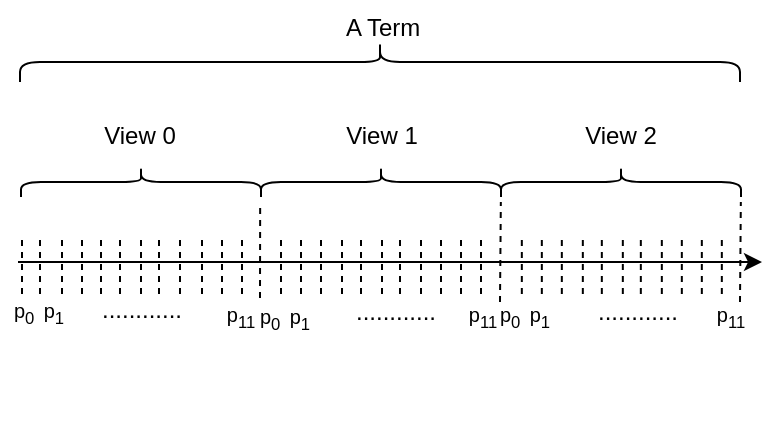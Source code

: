 <mxfile version="10.7.5" type="github"><diagram id="zgskr8rWmAI7nZ5oI1WV" name="Page-1"><mxGraphModel dx="465" dy="264" grid="1" gridSize="10" guides="1" tooltips="1" connect="1" arrows="1" fold="1" page="1" pageScale="1" pageWidth="850" pageHeight="1100" math="0" shadow="0"><root><mxCell id="0"/><mxCell id="1" parent="0"/><mxCell id="pENLTloQAE79HkyMmiLk-13" value="" style="group" parent="1" vertex="1" connectable="0"><mxGeometry x="38" y="90" width="374.913" height="200" as="geometry"/></mxCell><mxCell id="pENLTloQAE79HkyMmiLk-3" value="" style="endArrow=classic;html=1;" parent="pENLTloQAE79HkyMmiLk-13" edge="1"><mxGeometry width="50" height="50" relative="1" as="geometry"><mxPoint y="120" as="sourcePoint"/><mxPoint x="372" y="120" as="targetPoint"/></mxGeometry></mxCell><mxCell id="pENLTloQAE79HkyMmiLk-4" value="" style="endArrow=none;dashed=1;html=1;" parent="pENLTloQAE79HkyMmiLk-13" edge="1"><mxGeometry width="50" height="50" relative="1" as="geometry"><mxPoint x="121" y="138" as="sourcePoint"/><mxPoint x="121.085" y="90" as="targetPoint"/></mxGeometry></mxCell><mxCell id="pENLTloQAE79HkyMmiLk-6" value="" style="endArrow=none;dashed=1;html=1;" parent="pENLTloQAE79HkyMmiLk-13" edge="1"><mxGeometry width="50" height="50" relative="1" as="geometry"><mxPoint x="241" y="140" as="sourcePoint"/><mxPoint x="241.419" y="90" as="targetPoint"/></mxGeometry></mxCell><mxCell id="pENLTloQAE79HkyMmiLk-7" value="" style="shape=curlyBracket;whiteSpace=wrap;html=1;rounded=1;rotation=90;" parent="pENLTloQAE79HkyMmiLk-13" vertex="1"><mxGeometry x="54" y="20" width="15" height="120" as="geometry"/></mxCell><mxCell id="pENLTloQAE79HkyMmiLk-8" value="" style="shape=curlyBracket;whiteSpace=wrap;html=1;rounded=1;rotation=90;" parent="pENLTloQAE79HkyMmiLk-13" vertex="1"><mxGeometry x="294" y="20" width="15" height="120" as="geometry"/></mxCell><mxCell id="pENLTloQAE79HkyMmiLk-9" value="" style="shape=curlyBracket;whiteSpace=wrap;html=1;rounded=1;rotation=90;" parent="pENLTloQAE79HkyMmiLk-13" vertex="1"><mxGeometry x="174" y="20" width="15" height="120" as="geometry"/></mxCell><mxCell id="pENLTloQAE79HkyMmiLk-10" value="View 0" style="text;html=1;strokeColor=none;fillColor=none;align=center;verticalAlign=middle;whiteSpace=wrap;rounded=0;" parent="pENLTloQAE79HkyMmiLk-13" vertex="1"><mxGeometry x="38.5" y="47" width="44" height="20" as="geometry"/></mxCell><mxCell id="pENLTloQAE79HkyMmiLk-11" value="View 1" style="text;html=1;strokeColor=none;fillColor=none;align=center;verticalAlign=middle;whiteSpace=wrap;rounded=0;" parent="pENLTloQAE79HkyMmiLk-13" vertex="1"><mxGeometry x="159.5" y="47" width="44" height="20" as="geometry"/></mxCell><mxCell id="pENLTloQAE79HkyMmiLk-12" value="View 2" style="text;html=1;strokeColor=none;fillColor=none;align=center;verticalAlign=middle;whiteSpace=wrap;rounded=0;" parent="pENLTloQAE79HkyMmiLk-13" vertex="1"><mxGeometry x="275" y="47" width="53" height="20" as="geometry"/></mxCell><mxCell id="pENLTloQAE79HkyMmiLk-16" value="" style="endArrow=none;dashed=1;html=1;" parent="pENLTloQAE79HkyMmiLk-13" edge="1"><mxGeometry width="50" height="50" relative="1" as="geometry"><mxPoint x="11" y="136" as="sourcePoint"/><mxPoint x="11" y="106" as="targetPoint"/></mxGeometry></mxCell><mxCell id="pENLTloQAE79HkyMmiLk-21" value="" style="endArrow=none;dashed=1;html=1;" parent="pENLTloQAE79HkyMmiLk-13" edge="1"><mxGeometry width="50" height="50" relative="1" as="geometry"><mxPoint x="41.5" y="136" as="sourcePoint"/><mxPoint x="41.5" y="106" as="targetPoint"/></mxGeometry></mxCell><mxCell id="pENLTloQAE79HkyMmiLk-23" value="" style="endArrow=none;dashed=1;html=1;" parent="pENLTloQAE79HkyMmiLk-13" edge="1"><mxGeometry width="50" height="50" relative="1" as="geometry"><mxPoint x="51" y="136" as="sourcePoint"/><mxPoint x="51" y="106" as="targetPoint"/></mxGeometry></mxCell><mxCell id="pENLTloQAE79HkyMmiLk-24" value="" style="endArrow=none;dashed=1;html=1;" parent="pENLTloQAE79HkyMmiLk-13" edge="1"><mxGeometry width="50" height="50" relative="1" as="geometry"><mxPoint x="81" y="136" as="sourcePoint"/><mxPoint x="81" y="106" as="targetPoint"/></mxGeometry></mxCell><mxCell id="pENLTloQAE79HkyMmiLk-25" value="" style="endArrow=none;dashed=1;html=1;" parent="pENLTloQAE79HkyMmiLk-13" edge="1"><mxGeometry width="50" height="50" relative="1" as="geometry"><mxPoint x="61.5" y="136" as="sourcePoint"/><mxPoint x="61.5" y="106" as="targetPoint"/></mxGeometry></mxCell><mxCell id="pENLTloQAE79HkyMmiLk-26" value="" style="endArrow=none;dashed=1;html=1;" parent="pENLTloQAE79HkyMmiLk-13" edge="1"><mxGeometry width="50" height="50" relative="1" as="geometry"><mxPoint x="70.5" y="136" as="sourcePoint"/><mxPoint x="70.5" y="106" as="targetPoint"/></mxGeometry></mxCell><mxCell id="pENLTloQAE79HkyMmiLk-35" value="" style="shape=curlyBracket;whiteSpace=wrap;html=1;rounded=1;rotation=90;" parent="pENLTloQAE79HkyMmiLk-13" vertex="1"><mxGeometry x="171" y="-160" width="20" height="360" as="geometry"/></mxCell><mxCell id="pENLTloQAE79HkyMmiLk-34" value="&lt;font style=&quot;font-size: 10px&quot;&gt;p&lt;sub&gt;0&amp;nbsp; &lt;/sub&gt;p&lt;sub&gt;1 &lt;br style=&quot;font-size: 10px&quot;&gt;&lt;/sub&gt;&lt;/font&gt;" style="text;html=1;strokeColor=none;fillColor=none;align=center;verticalAlign=middle;whiteSpace=wrap;rounded=0;" parent="pENLTloQAE79HkyMmiLk-13" vertex="1"><mxGeometry x="-9" y="134" width="39" height="20" as="geometry"/></mxCell><mxCell id="pENLTloQAE79HkyMmiLk-56" value="............" style="text;html=1;" parent="pENLTloQAE79HkyMmiLk-13" vertex="1"><mxGeometry x="40" y="130" width="28" height="30" as="geometry"/></mxCell><mxCell id="pENLTloQAE79HkyMmiLk-57" value="&lt;font style=&quot;font-size: 10px&quot;&gt;p&lt;sub&gt;11&lt;/sub&gt;&lt;sub&gt;&lt;br style=&quot;font-size: 10px&quot;&gt;&lt;/sub&gt;&lt;/font&gt;" style="text;html=1;strokeColor=none;fillColor=none;align=center;verticalAlign=middle;whiteSpace=wrap;rounded=0;" parent="pENLTloQAE79HkyMmiLk-13" vertex="1"><mxGeometry x="92" y="136" width="39" height="20" as="geometry"/></mxCell><mxCell id="Y2ty2z45xZ95PZ-Z2E5K-13" value="" style="endArrow=none;dashed=1;html=1;" edge="1" parent="pENLTloQAE79HkyMmiLk-13"><mxGeometry width="50" height="50" relative="1" as="geometry"><mxPoint x="131.5" y="136" as="sourcePoint"/><mxPoint x="131.5" y="106" as="targetPoint"/></mxGeometry></mxCell><mxCell id="Y2ty2z45xZ95PZ-Z2E5K-14" value="" style="endArrow=none;dashed=1;html=1;" edge="1" parent="pENLTloQAE79HkyMmiLk-13"><mxGeometry width="50" height="50" relative="1" as="geometry"><mxPoint x="162" y="136" as="sourcePoint"/><mxPoint x="162" y="106" as="targetPoint"/></mxGeometry></mxCell><mxCell id="Y2ty2z45xZ95PZ-Z2E5K-15" value="" style="endArrow=none;dashed=1;html=1;" edge="1" parent="pENLTloQAE79HkyMmiLk-13"><mxGeometry width="50" height="50" relative="1" as="geometry"><mxPoint x="171.5" y="136" as="sourcePoint"/><mxPoint x="171.5" y="106" as="targetPoint"/></mxGeometry></mxCell><mxCell id="Y2ty2z45xZ95PZ-Z2E5K-16" value="" style="endArrow=none;dashed=1;html=1;" edge="1" parent="pENLTloQAE79HkyMmiLk-13"><mxGeometry width="50" height="50" relative="1" as="geometry"><mxPoint x="201.5" y="136" as="sourcePoint"/><mxPoint x="201.5" y="106" as="targetPoint"/></mxGeometry></mxCell><mxCell id="Y2ty2z45xZ95PZ-Z2E5K-17" value="" style="endArrow=none;dashed=1;html=1;" edge="1" parent="pENLTloQAE79HkyMmiLk-13"><mxGeometry width="50" height="50" relative="1" as="geometry"><mxPoint x="182" y="136" as="sourcePoint"/><mxPoint x="182" y="106" as="targetPoint"/></mxGeometry></mxCell><mxCell id="Y2ty2z45xZ95PZ-Z2E5K-18" value="" style="endArrow=none;dashed=1;html=1;" edge="1" parent="pENLTloQAE79HkyMmiLk-13"><mxGeometry width="50" height="50" relative="1" as="geometry"><mxPoint x="191" y="136" as="sourcePoint"/><mxPoint x="191" y="106" as="targetPoint"/></mxGeometry></mxCell><mxCell id="Y2ty2z45xZ95PZ-Z2E5K-19" value="&lt;font style=&quot;font-size: 10px&quot;&gt;p&lt;sub&gt;0&amp;nbsp; &lt;/sub&gt;p&lt;sub&gt;1 &lt;br style=&quot;font-size: 10px&quot;&gt;&lt;/sub&gt;&lt;/font&gt;" style="text;html=1;strokeColor=none;fillColor=none;align=center;verticalAlign=middle;whiteSpace=wrap;rounded=0;" vertex="1" parent="pENLTloQAE79HkyMmiLk-13"><mxGeometry x="113.5" y="137" width="39" height="20" as="geometry"/></mxCell><mxCell id="Y2ty2z45xZ95PZ-Z2E5K-20" value="&lt;font style=&quot;font-size: 10px&quot;&gt;p&lt;sub&gt;11&lt;/sub&gt;&lt;sub&gt;&lt;br style=&quot;font-size: 10px&quot;&gt;&lt;/sub&gt;&lt;/font&gt;" style="text;html=1;strokeColor=none;fillColor=none;align=center;verticalAlign=middle;whiteSpace=wrap;rounded=0;" vertex="1" parent="pENLTloQAE79HkyMmiLk-13"><mxGeometry x="212.5" y="136" width="39" height="20" as="geometry"/></mxCell><mxCell id="Y2ty2z45xZ95PZ-Z2E5K-21" value="" style="endArrow=none;dashed=1;html=1;" edge="1" parent="pENLTloQAE79HkyMmiLk-13"><mxGeometry width="50" height="50" relative="1" as="geometry"><mxPoint x="141.5" y="136" as="sourcePoint"/><mxPoint x="141.5" y="106" as="targetPoint"/></mxGeometry></mxCell><mxCell id="Y2ty2z45xZ95PZ-Z2E5K-22" value="" style="endArrow=none;dashed=1;html=1;" edge="1" parent="pENLTloQAE79HkyMmiLk-13"><mxGeometry width="50" height="50" relative="1" as="geometry"><mxPoint x="151.5" y="136" as="sourcePoint"/><mxPoint x="151.5" y="106" as="targetPoint"/></mxGeometry></mxCell><mxCell id="Y2ty2z45xZ95PZ-Z2E5K-23" value="" style="endArrow=none;dashed=1;html=1;" edge="1" parent="pENLTloQAE79HkyMmiLk-13"><mxGeometry width="50" height="50" relative="1" as="geometry"><mxPoint x="211.5" y="136" as="sourcePoint"/><mxPoint x="211.5" y="106" as="targetPoint"/></mxGeometry></mxCell><mxCell id="Y2ty2z45xZ95PZ-Z2E5K-24" value="" style="endArrow=none;dashed=1;html=1;" edge="1" parent="pENLTloQAE79HkyMmiLk-13"><mxGeometry width="50" height="50" relative="1" as="geometry"><mxPoint x="221.5" y="136" as="sourcePoint"/><mxPoint x="221.5" y="106" as="targetPoint"/></mxGeometry></mxCell><mxCell id="Y2ty2z45xZ95PZ-Z2E5K-25" value="" style="endArrow=none;dashed=1;html=1;" edge="1" parent="pENLTloQAE79HkyMmiLk-13"><mxGeometry width="50" height="50" relative="1" as="geometry"><mxPoint x="231.5" y="136" as="sourcePoint"/><mxPoint x="231.5" y="106" as="targetPoint"/></mxGeometry></mxCell><mxCell id="Y2ty2z45xZ95PZ-Z2E5K-26" value="" style="endArrow=none;dashed=1;html=1;" edge="1" parent="pENLTloQAE79HkyMmiLk-13"><mxGeometry width="50" height="50" relative="1" as="geometry"><mxPoint x="251.913" y="136" as="sourcePoint"/><mxPoint x="251.913" y="106" as="targetPoint"/></mxGeometry></mxCell><mxCell id="Y2ty2z45xZ95PZ-Z2E5K-27" value="" style="endArrow=none;dashed=1;html=1;" edge="1" parent="pENLTloQAE79HkyMmiLk-13"><mxGeometry width="50" height="50" relative="1" as="geometry"><mxPoint x="282.413" y="136" as="sourcePoint"/><mxPoint x="282.413" y="106" as="targetPoint"/></mxGeometry></mxCell><mxCell id="Y2ty2z45xZ95PZ-Z2E5K-28" value="" style="endArrow=none;dashed=1;html=1;" edge="1" parent="pENLTloQAE79HkyMmiLk-13"><mxGeometry width="50" height="50" relative="1" as="geometry"><mxPoint x="291.913" y="136" as="sourcePoint"/><mxPoint x="291.913" y="106" as="targetPoint"/></mxGeometry></mxCell><mxCell id="Y2ty2z45xZ95PZ-Z2E5K-29" value="" style="endArrow=none;dashed=1;html=1;" edge="1" parent="pENLTloQAE79HkyMmiLk-13"><mxGeometry width="50" height="50" relative="1" as="geometry"><mxPoint x="321.913" y="136" as="sourcePoint"/><mxPoint x="321.913" y="106" as="targetPoint"/></mxGeometry></mxCell><mxCell id="Y2ty2z45xZ95PZ-Z2E5K-30" value="" style="endArrow=none;dashed=1;html=1;" edge="1" parent="pENLTloQAE79HkyMmiLk-13"><mxGeometry width="50" height="50" relative="1" as="geometry"><mxPoint x="302.413" y="136" as="sourcePoint"/><mxPoint x="302.413" y="106" as="targetPoint"/></mxGeometry></mxCell><mxCell id="Y2ty2z45xZ95PZ-Z2E5K-31" value="" style="endArrow=none;dashed=1;html=1;" edge="1" parent="pENLTloQAE79HkyMmiLk-13"><mxGeometry width="50" height="50" relative="1" as="geometry"><mxPoint x="311.413" y="136" as="sourcePoint"/><mxPoint x="311.413" y="106" as="targetPoint"/></mxGeometry></mxCell><mxCell id="Y2ty2z45xZ95PZ-Z2E5K-32" value="&lt;font style=&quot;font-size: 10px&quot;&gt;p&lt;sub&gt;0&amp;nbsp; &lt;/sub&gt;p&lt;sub&gt;1 &lt;br style=&quot;font-size: 10px&quot;&gt;&lt;/sub&gt;&lt;/font&gt;" style="text;html=1;strokeColor=none;fillColor=none;align=center;verticalAlign=middle;whiteSpace=wrap;rounded=0;" vertex="1" parent="pENLTloQAE79HkyMmiLk-13"><mxGeometry x="233.913" y="136" width="39" height="20" as="geometry"/></mxCell><mxCell id="Y2ty2z45xZ95PZ-Z2E5K-33" value="&lt;font style=&quot;font-size: 10px&quot;&gt;p&lt;sub&gt;11&lt;/sub&gt;&lt;sub&gt;&lt;br style=&quot;font-size: 10px&quot;&gt;&lt;/sub&gt;&lt;/font&gt;" style="text;html=1;strokeColor=none;fillColor=none;align=center;verticalAlign=middle;whiteSpace=wrap;rounded=0;" vertex="1" parent="pENLTloQAE79HkyMmiLk-13"><mxGeometry x="336.913" y="136" width="39" height="20" as="geometry"/></mxCell><mxCell id="Y2ty2z45xZ95PZ-Z2E5K-34" value="" style="endArrow=none;dashed=1;html=1;" edge="1" parent="pENLTloQAE79HkyMmiLk-13"><mxGeometry width="50" height="50" relative="1" as="geometry"><mxPoint x="261.913" y="136" as="sourcePoint"/><mxPoint x="261.913" y="106" as="targetPoint"/></mxGeometry></mxCell><mxCell id="Y2ty2z45xZ95PZ-Z2E5K-35" value="" style="endArrow=none;dashed=1;html=1;" edge="1" parent="pENLTloQAE79HkyMmiLk-13"><mxGeometry width="50" height="50" relative="1" as="geometry"><mxPoint x="271.913" y="136" as="sourcePoint"/><mxPoint x="271.913" y="106" as="targetPoint"/></mxGeometry></mxCell><mxCell id="Y2ty2z45xZ95PZ-Z2E5K-36" value="" style="endArrow=none;dashed=1;html=1;" edge="1" parent="pENLTloQAE79HkyMmiLk-13"><mxGeometry width="50" height="50" relative="1" as="geometry"><mxPoint x="331.913" y="136" as="sourcePoint"/><mxPoint x="331.913" y="106" as="targetPoint"/></mxGeometry></mxCell><mxCell id="Y2ty2z45xZ95PZ-Z2E5K-37" value="" style="endArrow=none;dashed=1;html=1;" edge="1" parent="pENLTloQAE79HkyMmiLk-13"><mxGeometry width="50" height="50" relative="1" as="geometry"><mxPoint x="341.913" y="136" as="sourcePoint"/><mxPoint x="341.913" y="106" as="targetPoint"/></mxGeometry></mxCell><mxCell id="Y2ty2z45xZ95PZ-Z2E5K-38" value="" style="endArrow=none;dashed=1;html=1;" edge="1" parent="pENLTloQAE79HkyMmiLk-13"><mxGeometry width="50" height="50" relative="1" as="geometry"><mxPoint x="351.913" y="136" as="sourcePoint"/><mxPoint x="351.913" y="106" as="targetPoint"/></mxGeometry></mxCell><mxCell id="Y2ty2z45xZ95PZ-Z2E5K-88" value="" style="endArrow=none;dashed=1;html=1;" edge="1" parent="pENLTloQAE79HkyMmiLk-13"><mxGeometry width="50" height="50" relative="1" as="geometry"><mxPoint x="361" y="140" as="sourcePoint"/><mxPoint x="361.419" y="90" as="targetPoint"/></mxGeometry></mxCell><mxCell id="Y2ty2z45xZ95PZ-Z2E5K-136" value="............" style="text;html=1;" vertex="1" parent="pENLTloQAE79HkyMmiLk-13"><mxGeometry x="167" y="131" width="28" height="30" as="geometry"/></mxCell><mxCell id="Y2ty2z45xZ95PZ-Z2E5K-137" value="............" style="text;html=1;" vertex="1" parent="pENLTloQAE79HkyMmiLk-13"><mxGeometry x="287.5" y="131" width="28" height="30" as="geometry"/></mxCell><mxCell id="pENLTloQAE79HkyMmiLk-19" value="" style="endArrow=none;dashed=1;html=1;" parent="1" edge="1"><mxGeometry width="50" height="50" relative="1" as="geometry"><mxPoint x="60" y="226" as="sourcePoint"/><mxPoint x="60" y="196" as="targetPoint"/></mxGeometry></mxCell><mxCell id="pENLTloQAE79HkyMmiLk-20" value="" style="endArrow=none;dashed=1;html=1;" parent="1" edge="1"><mxGeometry width="50" height="50" relative="1" as="geometry"><mxPoint x="70" y="226" as="sourcePoint"/><mxPoint x="70" y="196" as="targetPoint"/></mxGeometry></mxCell><mxCell id="pENLTloQAE79HkyMmiLk-27" value="" style="endArrow=none;dashed=1;html=1;" parent="1" edge="1"><mxGeometry width="50" height="50" relative="1" as="geometry"><mxPoint x="130" y="226" as="sourcePoint"/><mxPoint x="130" y="196" as="targetPoint"/></mxGeometry></mxCell><mxCell id="pENLTloQAE79HkyMmiLk-29" value="" style="endArrow=none;dashed=1;html=1;" parent="1" edge="1"><mxGeometry width="50" height="50" relative="1" as="geometry"><mxPoint x="140" y="226" as="sourcePoint"/><mxPoint x="140" y="196" as="targetPoint"/></mxGeometry></mxCell><mxCell id="pENLTloQAE79HkyMmiLk-30" value="" style="endArrow=none;dashed=1;html=1;" parent="1" edge="1"><mxGeometry width="50" height="50" relative="1" as="geometry"><mxPoint x="150" y="226" as="sourcePoint"/><mxPoint x="150" y="196" as="targetPoint"/></mxGeometry></mxCell><mxCell id="pENLTloQAE79HkyMmiLk-31" value="" style="endArrow=none;dashed=1;html=1;" parent="1" edge="1"><mxGeometry width="50" height="50" relative="1" as="geometry"><mxPoint x="40" y="226" as="sourcePoint"/><mxPoint x="40" y="196" as="targetPoint"/></mxGeometry></mxCell><mxCell id="pENLTloQAE79HkyMmiLk-55" value="A Term" style="text;html=1;" parent="1" vertex="1"><mxGeometry x="200" y="79" width="40" height="30" as="geometry"/></mxCell></root></mxGraphModel></diagram></mxfile>